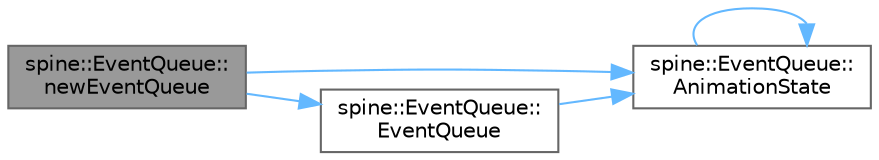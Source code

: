 digraph "spine::EventQueue::newEventQueue"
{
 // LATEX_PDF_SIZE
  bgcolor="transparent";
  edge [fontname=Helvetica,fontsize=10,labelfontname=Helvetica,labelfontsize=10];
  node [fontname=Helvetica,fontsize=10,shape=box,height=0.2,width=0.4];
  rankdir="LR";
  Node1 [id="Node000001",label="spine::EventQueue::\lnewEventQueue",height=0.2,width=0.4,color="gray40", fillcolor="grey60", style="filled", fontcolor="black",tooltip=" "];
  Node1 -> Node2 [id="edge5_Node000001_Node000002",color="steelblue1",style="solid",tooltip=" "];
  Node2 [id="Node000002",label="spine::EventQueue::\lAnimationState",height=0.2,width=0.4,color="grey40", fillcolor="white", style="filled",URL="$classspine_1_1_event_queue.html#afd527075e4853f74e75c10c330431223",tooltip=" "];
  Node2 -> Node2 [id="edge6_Node000002_Node000002",color="steelblue1",style="solid",tooltip=" "];
  Node1 -> Node3 [id="edge7_Node000001_Node000003",color="steelblue1",style="solid",tooltip=" "];
  Node3 [id="Node000003",label="spine::EventQueue::\lEventQueue",height=0.2,width=0.4,color="grey40", fillcolor="white", style="filled",URL="$classspine_1_1_event_queue.html#ab475f6a8583624c8ad29049737a3007a",tooltip=" "];
  Node3 -> Node2 [id="edge8_Node000003_Node000002",color="steelblue1",style="solid",tooltip=" "];
}
